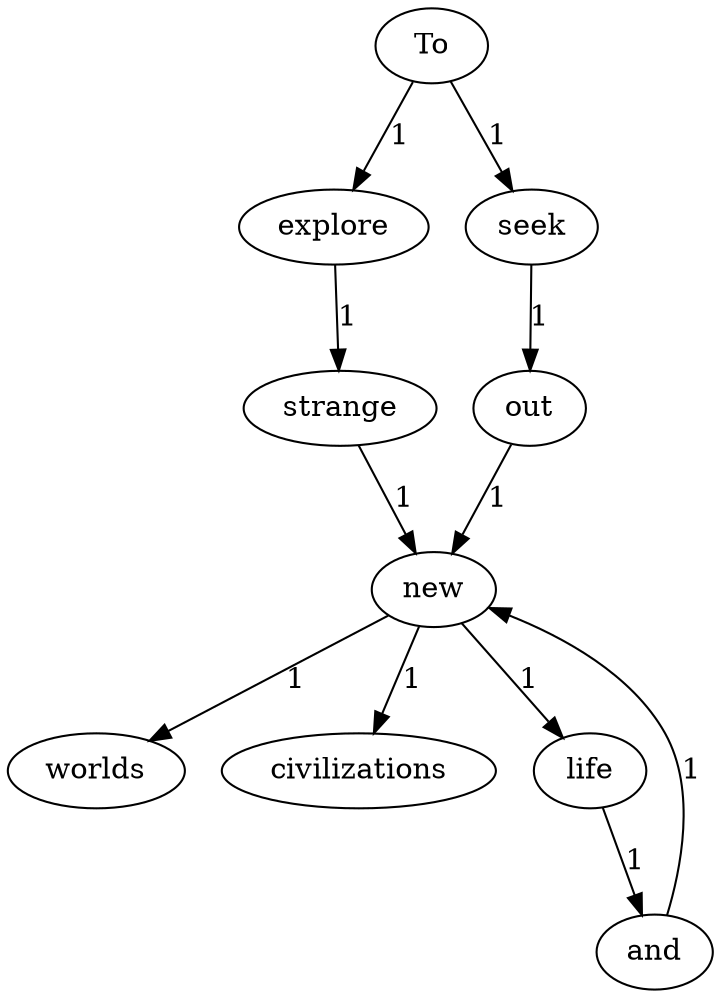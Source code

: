 digraph G {
  new;
  new -> worlds [label="1"];
  new -> civilizations [label="1"];
  new -> life [label="1"];
  explore;
  explore -> strange [label="1"];
  and;
  and -> new [label="1"];
  To;
  To -> explore [label="1"];
  To -> seek [label="1"];
  seek;
  seek -> out [label="1"];
  strange;
  strange -> new [label="1"];
  life;
  life -> and [label="1"];
  out;
  out -> new [label="1"];
}
